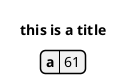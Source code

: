 {
  "sha1": "6kt7tb0qwnmr786pt5y5roqdtsqzbyc",
  "insertion": {
    "when": "2024-06-13T19:34:07.570Z",
    "url": "https://github.com/plantuml/plantuml/pull/1823",
    "user": "The-Lum"
  }
}
@startjson
title this is a title 
{"a": 61}
@endjson
